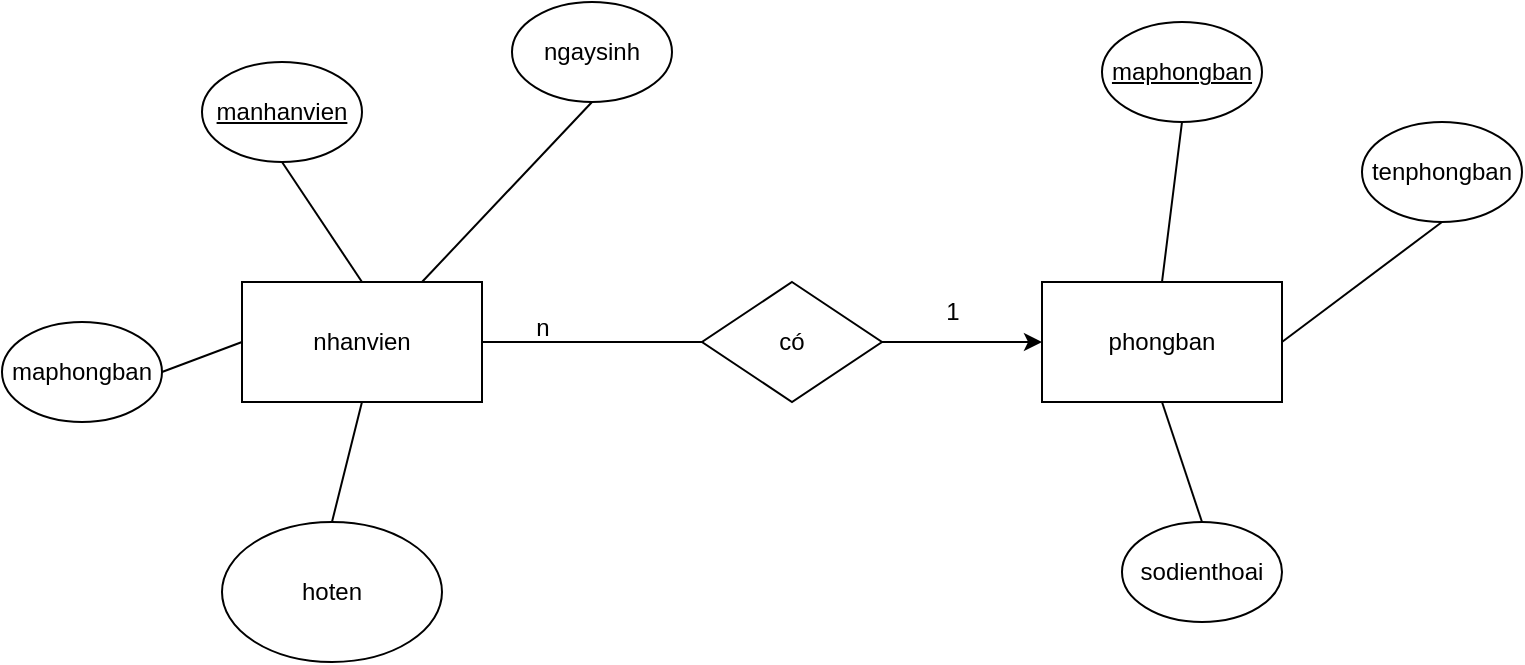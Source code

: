 <mxfile version="26.0.4">
  <diagram name="Page-1" id="uiciOeqyXUelbQB388fl">
    <mxGraphModel dx="1036" dy="654" grid="1" gridSize="10" guides="1" tooltips="1" connect="1" arrows="1" fold="1" page="1" pageScale="1" pageWidth="850" pageHeight="1100" math="0" shadow="0">
      <root>
        <mxCell id="0" />
        <mxCell id="1" parent="0" />
        <mxCell id="pFXqNumYcZ-uj90Jh_0Z-1" value="nhanvien" style="rounded=0;whiteSpace=wrap;html=1;" parent="1" vertex="1">
          <mxGeometry x="170" y="250" width="120" height="60" as="geometry" />
        </mxCell>
        <mxCell id="pFXqNumYcZ-uj90Jh_0Z-2" value="phongban" style="rounded=0;whiteSpace=wrap;html=1;" parent="1" vertex="1">
          <mxGeometry x="570" y="250" width="120" height="60" as="geometry" />
        </mxCell>
        <mxCell id="pFXqNumYcZ-uj90Jh_0Z-3" value="sodienthoai" style="ellipse;whiteSpace=wrap;html=1;" parent="1" vertex="1">
          <mxGeometry x="610" y="370" width="80" height="50" as="geometry" />
        </mxCell>
        <mxCell id="pFXqNumYcZ-uj90Jh_0Z-4" value="&lt;u&gt;maphongban&lt;/u&gt;" style="ellipse;whiteSpace=wrap;html=1;" parent="1" vertex="1">
          <mxGeometry x="600" y="120" width="80" height="50" as="geometry" />
        </mxCell>
        <mxCell id="pFXqNumYcZ-uj90Jh_0Z-5" value="hoten" style="ellipse;whiteSpace=wrap;html=1;" parent="1" vertex="1">
          <mxGeometry x="160" y="370" width="110" height="70" as="geometry" />
        </mxCell>
        <mxCell id="pFXqNumYcZ-uj90Jh_0Z-6" value="maphongban" style="ellipse;whiteSpace=wrap;html=1;" parent="1" vertex="1">
          <mxGeometry x="50" y="270" width="80" height="50" as="geometry" />
        </mxCell>
        <mxCell id="pFXqNumYcZ-uj90Jh_0Z-7" value="&lt;u&gt;manhanvien&lt;/u&gt;" style="ellipse;whiteSpace=wrap;html=1;" parent="1" vertex="1">
          <mxGeometry x="150" y="140" width="80" height="50" as="geometry" />
        </mxCell>
        <mxCell id="hT392AdYaracuRSamFGE-1" style="edgeStyle=orthogonalEdgeStyle;rounded=0;orthogonalLoop=1;jettySize=auto;html=1;exitX=1;exitY=0.5;exitDx=0;exitDy=0;entryX=0;entryY=0.5;entryDx=0;entryDy=0;" edge="1" parent="1" source="pFXqNumYcZ-uj90Jh_0Z-8" target="pFXqNumYcZ-uj90Jh_0Z-2">
          <mxGeometry relative="1" as="geometry" />
        </mxCell>
        <mxCell id="pFXqNumYcZ-uj90Jh_0Z-8" value="có" style="rhombus;whiteSpace=wrap;html=1;" parent="1" vertex="1">
          <mxGeometry x="400" y="250" width="90" height="60" as="geometry" />
        </mxCell>
        <mxCell id="pFXqNumYcZ-uj90Jh_0Z-10" value="tenphongban" style="ellipse;whiteSpace=wrap;html=1;" parent="1" vertex="1">
          <mxGeometry x="730" y="170" width="80" height="50" as="geometry" />
        </mxCell>
        <mxCell id="pFXqNumYcZ-uj90Jh_0Z-11" value="" style="endArrow=none;html=1;rounded=0;exitX=1;exitY=0.5;exitDx=0;exitDy=0;entryX=0;entryY=0.5;entryDx=0;entryDy=0;" parent="1" source="pFXqNumYcZ-uj90Jh_0Z-1" target="pFXqNumYcZ-uj90Jh_0Z-8" edge="1">
          <mxGeometry width="50" height="50" relative="1" as="geometry">
            <mxPoint x="400" y="340" as="sourcePoint" />
            <mxPoint x="450" y="290" as="targetPoint" />
          </mxGeometry>
        </mxCell>
        <mxCell id="pFXqNumYcZ-uj90Jh_0Z-13" value="n" style="text;html=1;align=center;verticalAlign=middle;resizable=0;points=[];autosize=1;strokeColor=none;fillColor=none;" parent="1" vertex="1">
          <mxGeometry x="305" y="258" width="30" height="30" as="geometry" />
        </mxCell>
        <mxCell id="pFXqNumYcZ-uj90Jh_0Z-14" value="1" style="text;html=1;align=center;verticalAlign=middle;resizable=0;points=[];autosize=1;strokeColor=none;fillColor=none;" parent="1" vertex="1">
          <mxGeometry x="510" y="250" width="30" height="30" as="geometry" />
        </mxCell>
        <mxCell id="pFXqNumYcZ-uj90Jh_0Z-15" value="" style="endArrow=none;html=1;rounded=0;exitX=0.5;exitY=1;exitDx=0;exitDy=0;entryX=0.5;entryY=0;entryDx=0;entryDy=0;" parent="1" source="pFXqNumYcZ-uj90Jh_0Z-7" target="pFXqNumYcZ-uj90Jh_0Z-1" edge="1">
          <mxGeometry width="50" height="50" relative="1" as="geometry">
            <mxPoint x="400" y="340" as="sourcePoint" />
            <mxPoint x="450" y="290" as="targetPoint" />
          </mxGeometry>
        </mxCell>
        <mxCell id="pFXqNumYcZ-uj90Jh_0Z-16" value="" style="endArrow=none;html=1;rounded=0;exitX=1;exitY=0.5;exitDx=0;exitDy=0;entryX=0;entryY=0.5;entryDx=0;entryDy=0;" parent="1" source="pFXqNumYcZ-uj90Jh_0Z-6" target="pFXqNumYcZ-uj90Jh_0Z-1" edge="1">
          <mxGeometry width="50" height="50" relative="1" as="geometry">
            <mxPoint x="400" y="340" as="sourcePoint" />
            <mxPoint x="450" y="290" as="targetPoint" />
          </mxGeometry>
        </mxCell>
        <mxCell id="pFXqNumYcZ-uj90Jh_0Z-17" value="" style="endArrow=none;html=1;rounded=0;exitX=0.5;exitY=0;exitDx=0;exitDy=0;entryX=0.5;entryY=1;entryDx=0;entryDy=0;" parent="1" source="pFXqNumYcZ-uj90Jh_0Z-5" target="pFXqNumYcZ-uj90Jh_0Z-1" edge="1">
          <mxGeometry width="50" height="50" relative="1" as="geometry">
            <mxPoint x="400" y="340" as="sourcePoint" />
            <mxPoint x="450" y="290" as="targetPoint" />
          </mxGeometry>
        </mxCell>
        <mxCell id="pFXqNumYcZ-uj90Jh_0Z-18" value="" style="endArrow=none;html=1;rounded=0;entryX=0.5;entryY=1;entryDx=0;entryDy=0;exitX=0.5;exitY=0;exitDx=0;exitDy=0;" parent="1" source="pFXqNumYcZ-uj90Jh_0Z-2" target="pFXqNumYcZ-uj90Jh_0Z-4" edge="1">
          <mxGeometry width="50" height="50" relative="1" as="geometry">
            <mxPoint x="400" y="340" as="sourcePoint" />
            <mxPoint x="450" y="290" as="targetPoint" />
          </mxGeometry>
        </mxCell>
        <mxCell id="pFXqNumYcZ-uj90Jh_0Z-19" value="" style="endArrow=none;html=1;rounded=0;entryX=0.5;entryY=1;entryDx=0;entryDy=0;exitX=1;exitY=0.5;exitDx=0;exitDy=0;" parent="1" source="pFXqNumYcZ-uj90Jh_0Z-2" target="pFXqNumYcZ-uj90Jh_0Z-10" edge="1">
          <mxGeometry width="50" height="50" relative="1" as="geometry">
            <mxPoint x="400" y="340" as="sourcePoint" />
            <mxPoint x="450" y="290" as="targetPoint" />
          </mxGeometry>
        </mxCell>
        <mxCell id="pFXqNumYcZ-uj90Jh_0Z-21" value="" style="endArrow=none;html=1;rounded=0;exitX=0.5;exitY=0;exitDx=0;exitDy=0;entryX=0.5;entryY=1;entryDx=0;entryDy=0;" parent="1" source="pFXqNumYcZ-uj90Jh_0Z-3" target="pFXqNumYcZ-uj90Jh_0Z-2" edge="1">
          <mxGeometry width="50" height="50" relative="1" as="geometry">
            <mxPoint x="400" y="340" as="sourcePoint" />
            <mxPoint x="450" y="290" as="targetPoint" />
          </mxGeometry>
        </mxCell>
        <mxCell id="pFXqNumYcZ-uj90Jh_0Z-22" value="ngaysinh" style="ellipse;whiteSpace=wrap;html=1;" parent="1" vertex="1">
          <mxGeometry x="305" y="110" width="80" height="50" as="geometry" />
        </mxCell>
        <mxCell id="pFXqNumYcZ-uj90Jh_0Z-23" value="" style="endArrow=none;html=1;rounded=0;exitX=0.5;exitY=1;exitDx=0;exitDy=0;entryX=0.75;entryY=0;entryDx=0;entryDy=0;" parent="1" source="pFXqNumYcZ-uj90Jh_0Z-22" target="pFXqNumYcZ-uj90Jh_0Z-1" edge="1">
          <mxGeometry width="50" height="50" relative="1" as="geometry">
            <mxPoint x="655" y="180" as="sourcePoint" />
            <mxPoint x="425" y="120" as="targetPoint" />
          </mxGeometry>
        </mxCell>
      </root>
    </mxGraphModel>
  </diagram>
</mxfile>
